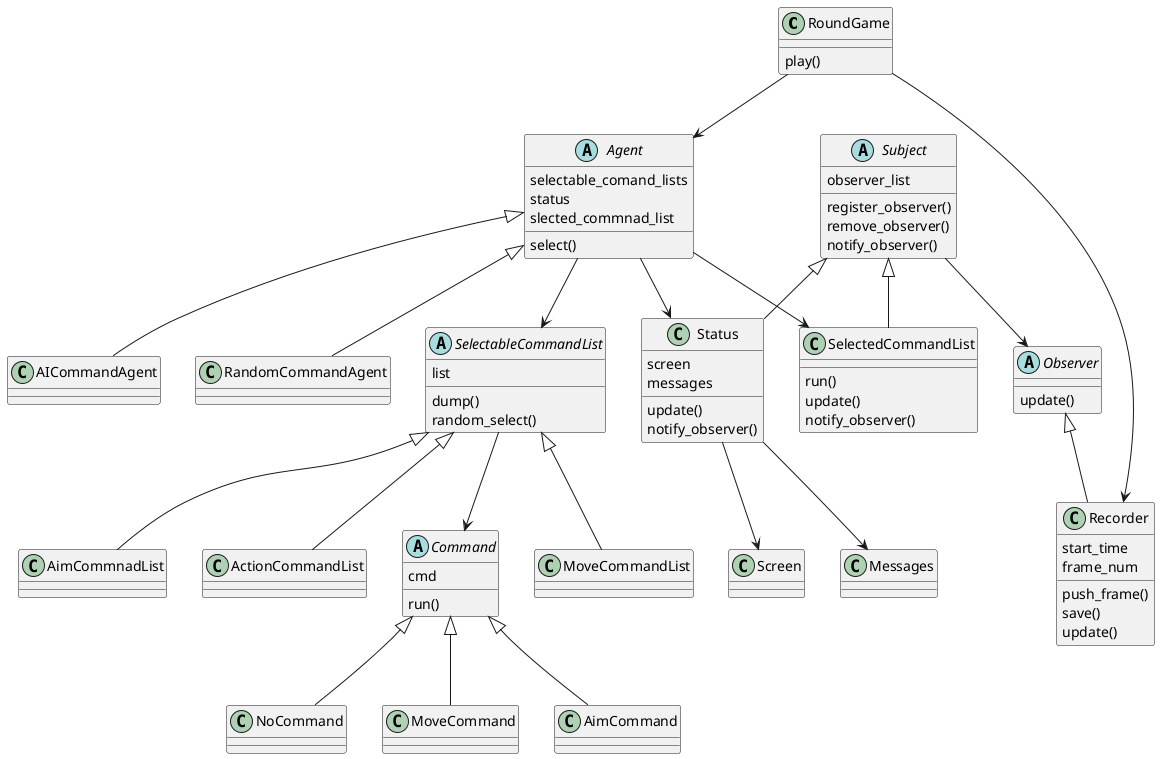 @startuml
class RoundGame {
  play()
}
abstract class Agent {
  selectable_comand_lists
  status
  slected_commnad_list
  select()
}
class RandomCommandAgent {
}
class AICommandAgent {
}
abstract class Observer {
 update()
}
abstract class Subject {
 observer_list
 register_observer()
 remove_observer()
 notify_observer()
}
class Recorder {
  start_time
  frame_num
  push_frame()
  save()
  update()
}
abstract class Command {
  cmd
  run()
}
class NoCommand {
}
class MoveCommand {
}
class AimCommand {
}
abstract class SelectableCommandList {
 list
 dump()
 random_select()
}
class SelectedCommandList{
 run()
 update()
 notify_observer()
}
class Status {
 screen
 messages
 update()
 notify_observer()
}
class Screen {
}
class Messages {
}

Observer <|-- Recorder
RoundGame --> Agent
RoundGame --> Recorder
Agent <|-- RandomCommandAgent
Agent <|-- AICommandAgent
Agent --> Status
Agent --> SelectedCommandList
Agent --> SelectableCommandList
SelectableCommandList <|-- MoveCommandList
SelectableCommandList <|-- AimCommnadList
SelectableCommandList <|-- ActionCommandList
SelectableCommandList --> Command 
Command <|-- NoCommand
Command <|-- MoveCommand
Command <|-- AimCommand
Subject <|-- Status
Subject <|-- SelectedCommandList
Subject --> Observer
Status --> Screen
Status --> Messages
@enduml
